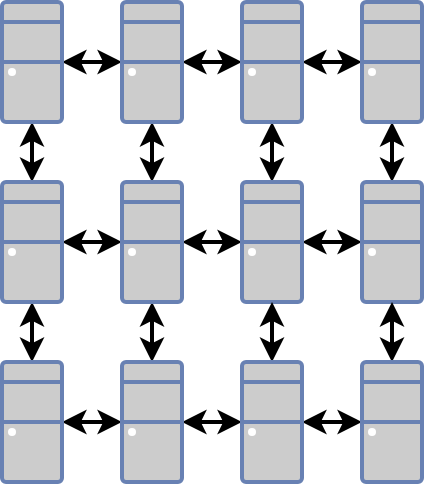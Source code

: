 <mxfile version="13.7.3" type="device"><diagram id="c1lXo8SvjP06AC7sRNqe" name="Page-1"><mxGraphModel dx="786" dy="580" grid="1" gridSize="10" guides="1" tooltips="1" connect="1" arrows="1" fold="1" page="1" pageScale="1" pageWidth="827" pageHeight="1169" math="0" shadow="0"><root><mxCell id="0"/><mxCell id="1" parent="0"/><mxCell id="cbxi7HIy--ZnGkvYtp2p-24" style="edgeStyle=orthogonalEdgeStyle;rounded=0;orthogonalLoop=1;jettySize=auto;html=1;exitX=1;exitY=0.5;exitDx=0;exitDy=0;exitPerimeter=0;entryX=0;entryY=0.5;entryDx=0;entryDy=0;entryPerimeter=0;startArrow=classic;startFill=1;strokeWidth=2;" edge="1" parent="1" source="cbxi7HIy--ZnGkvYtp2p-1" target="cbxi7HIy--ZnGkvYtp2p-2"><mxGeometry relative="1" as="geometry"/></mxCell><mxCell id="cbxi7HIy--ZnGkvYtp2p-25" style="edgeStyle=orthogonalEdgeStyle;rounded=0;orthogonalLoop=1;jettySize=auto;html=1;exitX=0.5;exitY=1;exitDx=0;exitDy=0;exitPerimeter=0;entryX=0.5;entryY=0;entryDx=0;entryDy=0;entryPerimeter=0;startArrow=classic;startFill=1;strokeWidth=2;" edge="1" parent="1" source="cbxi7HIy--ZnGkvYtp2p-1" target="cbxi7HIy--ZnGkvYtp2p-5"><mxGeometry relative="1" as="geometry"/></mxCell><mxCell id="cbxi7HIy--ZnGkvYtp2p-22" style="edgeStyle=orthogonalEdgeStyle;rounded=0;orthogonalLoop=1;jettySize=auto;html=1;exitX=1;exitY=0.5;exitDx=0;exitDy=0;exitPerimeter=0;entryX=0;entryY=0.5;entryDx=0;entryDy=0;entryPerimeter=0;startArrow=classic;startFill=1;strokeWidth=2;" edge="1" parent="1" source="cbxi7HIy--ZnGkvYtp2p-2" target="cbxi7HIy--ZnGkvYtp2p-3"><mxGeometry relative="1" as="geometry"/></mxCell><mxCell id="cbxi7HIy--ZnGkvYtp2p-23" style="edgeStyle=orthogonalEdgeStyle;rounded=0;orthogonalLoop=1;jettySize=auto;html=1;exitX=0.5;exitY=1;exitDx=0;exitDy=0;exitPerimeter=0;entryX=0.5;entryY=0;entryDx=0;entryDy=0;entryPerimeter=0;startArrow=classic;startFill=1;strokeWidth=2;" edge="1" parent="1" source="cbxi7HIy--ZnGkvYtp2p-2" target="cbxi7HIy--ZnGkvYtp2p-6"><mxGeometry relative="1" as="geometry"/></mxCell><mxCell id="cbxi7HIy--ZnGkvYtp2p-2" value="" style="fontColor=#0066CC;verticalAlign=top;verticalLabelPosition=bottom;labelPosition=center;align=center;html=1;outlineConnect=0;fillColor=#CCCCCC;strokeColor=#6881B3;gradientColor=none;gradientDirection=north;strokeWidth=2;shape=mxgraph.networks.desktop_pc;" vertex="1" parent="1"><mxGeometry x="200" y="160" width="30" height="60" as="geometry"/></mxCell><mxCell id="cbxi7HIy--ZnGkvYtp2p-20" style="edgeStyle=orthogonalEdgeStyle;rounded=0;orthogonalLoop=1;jettySize=auto;html=1;exitX=0.5;exitY=1;exitDx=0;exitDy=0;exitPerimeter=0;startArrow=classic;startFill=1;strokeWidth=2;" edge="1" parent="1" source="cbxi7HIy--ZnGkvYtp2p-3" target="cbxi7HIy--ZnGkvYtp2p-7"><mxGeometry relative="1" as="geometry"/></mxCell><mxCell id="cbxi7HIy--ZnGkvYtp2p-21" style="edgeStyle=orthogonalEdgeStyle;rounded=0;orthogonalLoop=1;jettySize=auto;html=1;exitX=1;exitY=0.5;exitDx=0;exitDy=0;exitPerimeter=0;entryX=0;entryY=0.5;entryDx=0;entryDy=0;entryPerimeter=0;startArrow=classic;startFill=1;strokeWidth=2;" edge="1" parent="1" source="cbxi7HIy--ZnGkvYtp2p-3" target="cbxi7HIy--ZnGkvYtp2p-4"><mxGeometry relative="1" as="geometry"/></mxCell><mxCell id="cbxi7HIy--ZnGkvYtp2p-3" value="" style="fontColor=#0066CC;verticalAlign=top;verticalLabelPosition=bottom;labelPosition=center;align=center;html=1;outlineConnect=0;fillColor=#CCCCCC;strokeColor=#6881B3;gradientColor=none;gradientDirection=north;strokeWidth=2;shape=mxgraph.networks.desktop_pc;" vertex="1" parent="1"><mxGeometry x="260" y="160" width="30" height="60" as="geometry"/></mxCell><mxCell id="cbxi7HIy--ZnGkvYtp2p-19" style="edgeStyle=orthogonalEdgeStyle;rounded=0;orthogonalLoop=1;jettySize=auto;html=1;exitX=0.5;exitY=1;exitDx=0;exitDy=0;exitPerimeter=0;entryX=0.5;entryY=0;entryDx=0;entryDy=0;entryPerimeter=0;startArrow=classic;startFill=1;strokeWidth=2;" edge="1" parent="1" source="cbxi7HIy--ZnGkvYtp2p-4" target="cbxi7HIy--ZnGkvYtp2p-8"><mxGeometry relative="1" as="geometry"/></mxCell><mxCell id="cbxi7HIy--ZnGkvYtp2p-4" value="" style="fontColor=#0066CC;verticalAlign=top;verticalLabelPosition=bottom;labelPosition=center;align=center;html=1;outlineConnect=0;fillColor=#CCCCCC;strokeColor=#6881B3;gradientColor=none;gradientDirection=north;strokeWidth=2;shape=mxgraph.networks.desktop_pc;" vertex="1" parent="1"><mxGeometry x="320" y="160" width="30" height="60" as="geometry"/></mxCell><mxCell id="cbxi7HIy--ZnGkvYtp2p-26" style="edgeStyle=orthogonalEdgeStyle;rounded=0;orthogonalLoop=1;jettySize=auto;html=1;exitX=1;exitY=0.5;exitDx=0;exitDy=0;exitPerimeter=0;startArrow=classic;startFill=1;strokeWidth=2;" edge="1" parent="1" source="cbxi7HIy--ZnGkvYtp2p-5" target="cbxi7HIy--ZnGkvYtp2p-6"><mxGeometry relative="1" as="geometry"/></mxCell><mxCell id="cbxi7HIy--ZnGkvYtp2p-31" style="edgeStyle=orthogonalEdgeStyle;rounded=0;orthogonalLoop=1;jettySize=auto;html=1;exitX=0.5;exitY=1;exitDx=0;exitDy=0;exitPerimeter=0;startArrow=classic;startFill=1;strokeWidth=2;" edge="1" parent="1" source="cbxi7HIy--ZnGkvYtp2p-5" target="cbxi7HIy--ZnGkvYtp2p-9"><mxGeometry relative="1" as="geometry"/></mxCell><mxCell id="cbxi7HIy--ZnGkvYtp2p-5" value="" style="fontColor=#0066CC;verticalAlign=top;verticalLabelPosition=bottom;labelPosition=center;align=center;html=1;outlineConnect=0;fillColor=#CCCCCC;strokeColor=#6881B3;gradientColor=none;gradientDirection=north;strokeWidth=2;shape=mxgraph.networks.desktop_pc;" vertex="1" parent="1"><mxGeometry x="140" y="250" width="30" height="60" as="geometry"/></mxCell><mxCell id="cbxi7HIy--ZnGkvYtp2p-27" style="edgeStyle=orthogonalEdgeStyle;rounded=0;orthogonalLoop=1;jettySize=auto;html=1;exitX=1;exitY=0.5;exitDx=0;exitDy=0;exitPerimeter=0;entryX=0;entryY=0.5;entryDx=0;entryDy=0;entryPerimeter=0;startArrow=classic;startFill=1;strokeWidth=2;" edge="1" parent="1" source="cbxi7HIy--ZnGkvYtp2p-6" target="cbxi7HIy--ZnGkvYtp2p-7"><mxGeometry relative="1" as="geometry"/></mxCell><mxCell id="cbxi7HIy--ZnGkvYtp2p-30" style="edgeStyle=orthogonalEdgeStyle;rounded=0;orthogonalLoop=1;jettySize=auto;html=1;exitX=0.5;exitY=1;exitDx=0;exitDy=0;exitPerimeter=0;startArrow=classic;startFill=1;strokeWidth=2;" edge="1" parent="1" source="cbxi7HIy--ZnGkvYtp2p-6" target="cbxi7HIy--ZnGkvYtp2p-10"><mxGeometry relative="1" as="geometry"/></mxCell><mxCell id="cbxi7HIy--ZnGkvYtp2p-6" value="" style="fontColor=#0066CC;verticalAlign=top;verticalLabelPosition=bottom;labelPosition=center;align=center;html=1;outlineConnect=0;fillColor=#CCCCCC;strokeColor=#6881B3;gradientColor=none;gradientDirection=north;strokeWidth=2;shape=mxgraph.networks.desktop_pc;" vertex="1" parent="1"><mxGeometry x="200" y="250" width="30" height="60" as="geometry"/></mxCell><mxCell id="cbxi7HIy--ZnGkvYtp2p-18" style="edgeStyle=orthogonalEdgeStyle;rounded=0;orthogonalLoop=1;jettySize=auto;html=1;exitX=1;exitY=0.5;exitDx=0;exitDy=0;exitPerimeter=0;entryX=0;entryY=0.5;entryDx=0;entryDy=0;entryPerimeter=0;startArrow=classic;startFill=1;strokeWidth=2;" edge="1" parent="1" source="cbxi7HIy--ZnGkvYtp2p-7" target="cbxi7HIy--ZnGkvYtp2p-8"><mxGeometry relative="1" as="geometry"/></mxCell><mxCell id="cbxi7HIy--ZnGkvYtp2p-7" value="" style="fontColor=#0066CC;verticalAlign=top;verticalLabelPosition=bottom;labelPosition=center;align=center;html=1;outlineConnect=0;fillColor=#CCCCCC;strokeColor=#6881B3;gradientColor=none;gradientDirection=north;strokeWidth=2;shape=mxgraph.networks.desktop_pc;" vertex="1" parent="1"><mxGeometry x="260" y="250" width="30" height="60" as="geometry"/></mxCell><mxCell id="cbxi7HIy--ZnGkvYtp2p-8" value="" style="fontColor=#0066CC;verticalAlign=top;verticalLabelPosition=bottom;labelPosition=center;align=center;html=1;outlineConnect=0;fillColor=#CCCCCC;strokeColor=#6881B3;gradientColor=none;gradientDirection=north;strokeWidth=2;shape=mxgraph.networks.desktop_pc;" vertex="1" parent="1"><mxGeometry x="320" y="250" width="30" height="60" as="geometry"/></mxCell><mxCell id="cbxi7HIy--ZnGkvYtp2p-29" style="edgeStyle=orthogonalEdgeStyle;rounded=0;orthogonalLoop=1;jettySize=auto;html=1;exitX=1;exitY=0.5;exitDx=0;exitDy=0;exitPerimeter=0;startArrow=classic;startFill=1;strokeWidth=2;" edge="1" parent="1" source="cbxi7HIy--ZnGkvYtp2p-9" target="cbxi7HIy--ZnGkvYtp2p-10"><mxGeometry relative="1" as="geometry"/></mxCell><mxCell id="cbxi7HIy--ZnGkvYtp2p-9" value="" style="fontColor=#0066CC;verticalAlign=top;verticalLabelPosition=bottom;labelPosition=center;align=center;html=1;outlineConnect=0;fillColor=#CCCCCC;strokeColor=#6881B3;gradientColor=none;gradientDirection=north;strokeWidth=2;shape=mxgraph.networks.desktop_pc;" vertex="1" parent="1"><mxGeometry x="140" y="340" width="30" height="60" as="geometry"/></mxCell><mxCell id="cbxi7HIy--ZnGkvYtp2p-28" style="edgeStyle=orthogonalEdgeStyle;rounded=0;orthogonalLoop=1;jettySize=auto;html=1;exitX=1;exitY=0.5;exitDx=0;exitDy=0;exitPerimeter=0;entryX=0;entryY=0.5;entryDx=0;entryDy=0;entryPerimeter=0;startArrow=classic;startFill=1;strokeWidth=2;" edge="1" parent="1" source="cbxi7HIy--ZnGkvYtp2p-10" target="cbxi7HIy--ZnGkvYtp2p-11"><mxGeometry relative="1" as="geometry"/></mxCell><mxCell id="cbxi7HIy--ZnGkvYtp2p-10" value="" style="fontColor=#0066CC;verticalAlign=top;verticalLabelPosition=bottom;labelPosition=center;align=center;html=1;outlineConnect=0;fillColor=#CCCCCC;strokeColor=#6881B3;gradientColor=none;gradientDirection=north;strokeWidth=2;shape=mxgraph.networks.desktop_pc;" vertex="1" parent="1"><mxGeometry x="200" y="340" width="30" height="60" as="geometry"/></mxCell><mxCell id="cbxi7HIy--ZnGkvYtp2p-16" style="edgeStyle=orthogonalEdgeStyle;rounded=0;orthogonalLoop=1;jettySize=auto;html=1;exitX=1;exitY=0.5;exitDx=0;exitDy=0;exitPerimeter=0;startArrow=classic;startFill=1;strokeWidth=2;" edge="1" parent="1" source="cbxi7HIy--ZnGkvYtp2p-11" target="cbxi7HIy--ZnGkvYtp2p-12"><mxGeometry relative="1" as="geometry"/></mxCell><mxCell id="cbxi7HIy--ZnGkvYtp2p-17" style="edgeStyle=orthogonalEdgeStyle;rounded=0;orthogonalLoop=1;jettySize=auto;html=1;exitX=0.5;exitY=0;exitDx=0;exitDy=0;exitPerimeter=0;startArrow=classic;startFill=1;strokeWidth=2;" edge="1" parent="1" source="cbxi7HIy--ZnGkvYtp2p-11" target="cbxi7HIy--ZnGkvYtp2p-7"><mxGeometry relative="1" as="geometry"/></mxCell><mxCell id="cbxi7HIy--ZnGkvYtp2p-11" value="" style="fontColor=#0066CC;verticalAlign=top;verticalLabelPosition=bottom;labelPosition=center;align=center;html=1;outlineConnect=0;fillColor=#CCCCCC;strokeColor=#6881B3;gradientColor=none;gradientDirection=north;strokeWidth=2;shape=mxgraph.networks.desktop_pc;" vertex="1" parent="1"><mxGeometry x="260" y="340" width="30" height="60" as="geometry"/></mxCell><mxCell id="cbxi7HIy--ZnGkvYtp2p-15" style="edgeStyle=orthogonalEdgeStyle;rounded=0;orthogonalLoop=1;jettySize=auto;html=1;exitX=0.5;exitY=0;exitDx=0;exitDy=0;exitPerimeter=0;entryX=0.5;entryY=1;entryDx=0;entryDy=0;entryPerimeter=0;startArrow=classic;startFill=1;strokeWidth=2;" edge="1" parent="1" source="cbxi7HIy--ZnGkvYtp2p-12" target="cbxi7HIy--ZnGkvYtp2p-8"><mxGeometry relative="1" as="geometry"/></mxCell><mxCell id="cbxi7HIy--ZnGkvYtp2p-12" value="" style="fontColor=#0066CC;verticalAlign=top;verticalLabelPosition=bottom;labelPosition=center;align=center;html=1;outlineConnect=0;fillColor=#CCCCCC;strokeColor=#6881B3;gradientColor=none;gradientDirection=north;strokeWidth=2;shape=mxgraph.networks.desktop_pc;" vertex="1" parent="1"><mxGeometry x="320" y="340" width="30" height="60" as="geometry"/></mxCell><mxCell id="cbxi7HIy--ZnGkvYtp2p-1" value="" style="fontColor=#0066CC;verticalAlign=top;verticalLabelPosition=bottom;labelPosition=center;align=center;html=1;outlineConnect=0;fillColor=#CCCCCC;strokeColor=#6881B3;gradientColor=none;gradientDirection=north;strokeWidth=2;shape=mxgraph.networks.desktop_pc;" vertex="1" parent="1"><mxGeometry x="140" y="160" width="30" height="60" as="geometry"/></mxCell></root></mxGraphModel></diagram></mxfile>